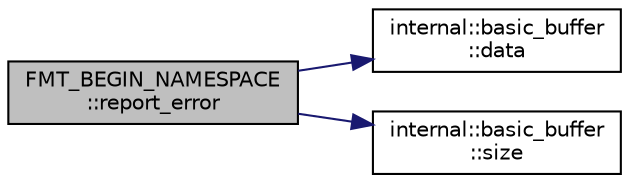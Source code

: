 digraph "FMT_BEGIN_NAMESPACE::report_error"
{
  edge [fontname="Helvetica",fontsize="10",labelfontname="Helvetica",labelfontsize="10"];
  node [fontname="Helvetica",fontsize="10",shape=record];
  rankdir="LR";
  Node1 [label="FMT_BEGIN_NAMESPACE\l::report_error",height=0.2,width=0.4,color="black", fillcolor="grey75", style="filled" fontcolor="black"];
  Node1 -> Node2 [color="midnightblue",fontsize="10",style="solid",fontname="Helvetica"];
  Node2 [label="internal::basic_buffer\l::data",height=0.2,width=0.4,color="black", fillcolor="white", style="filled",URL="$classinternal_1_1basic__buffer.html#ab4a96d7d4394f469568d290fde5a75a7"];
  Node1 -> Node3 [color="midnightblue",fontsize="10",style="solid",fontname="Helvetica"];
  Node3 [label="internal::basic_buffer\l::size",height=0.2,width=0.4,color="black", fillcolor="white", style="filled",URL="$classinternal_1_1basic__buffer.html#abc95713c3873c5820f10105fe7c7af93"];
}
